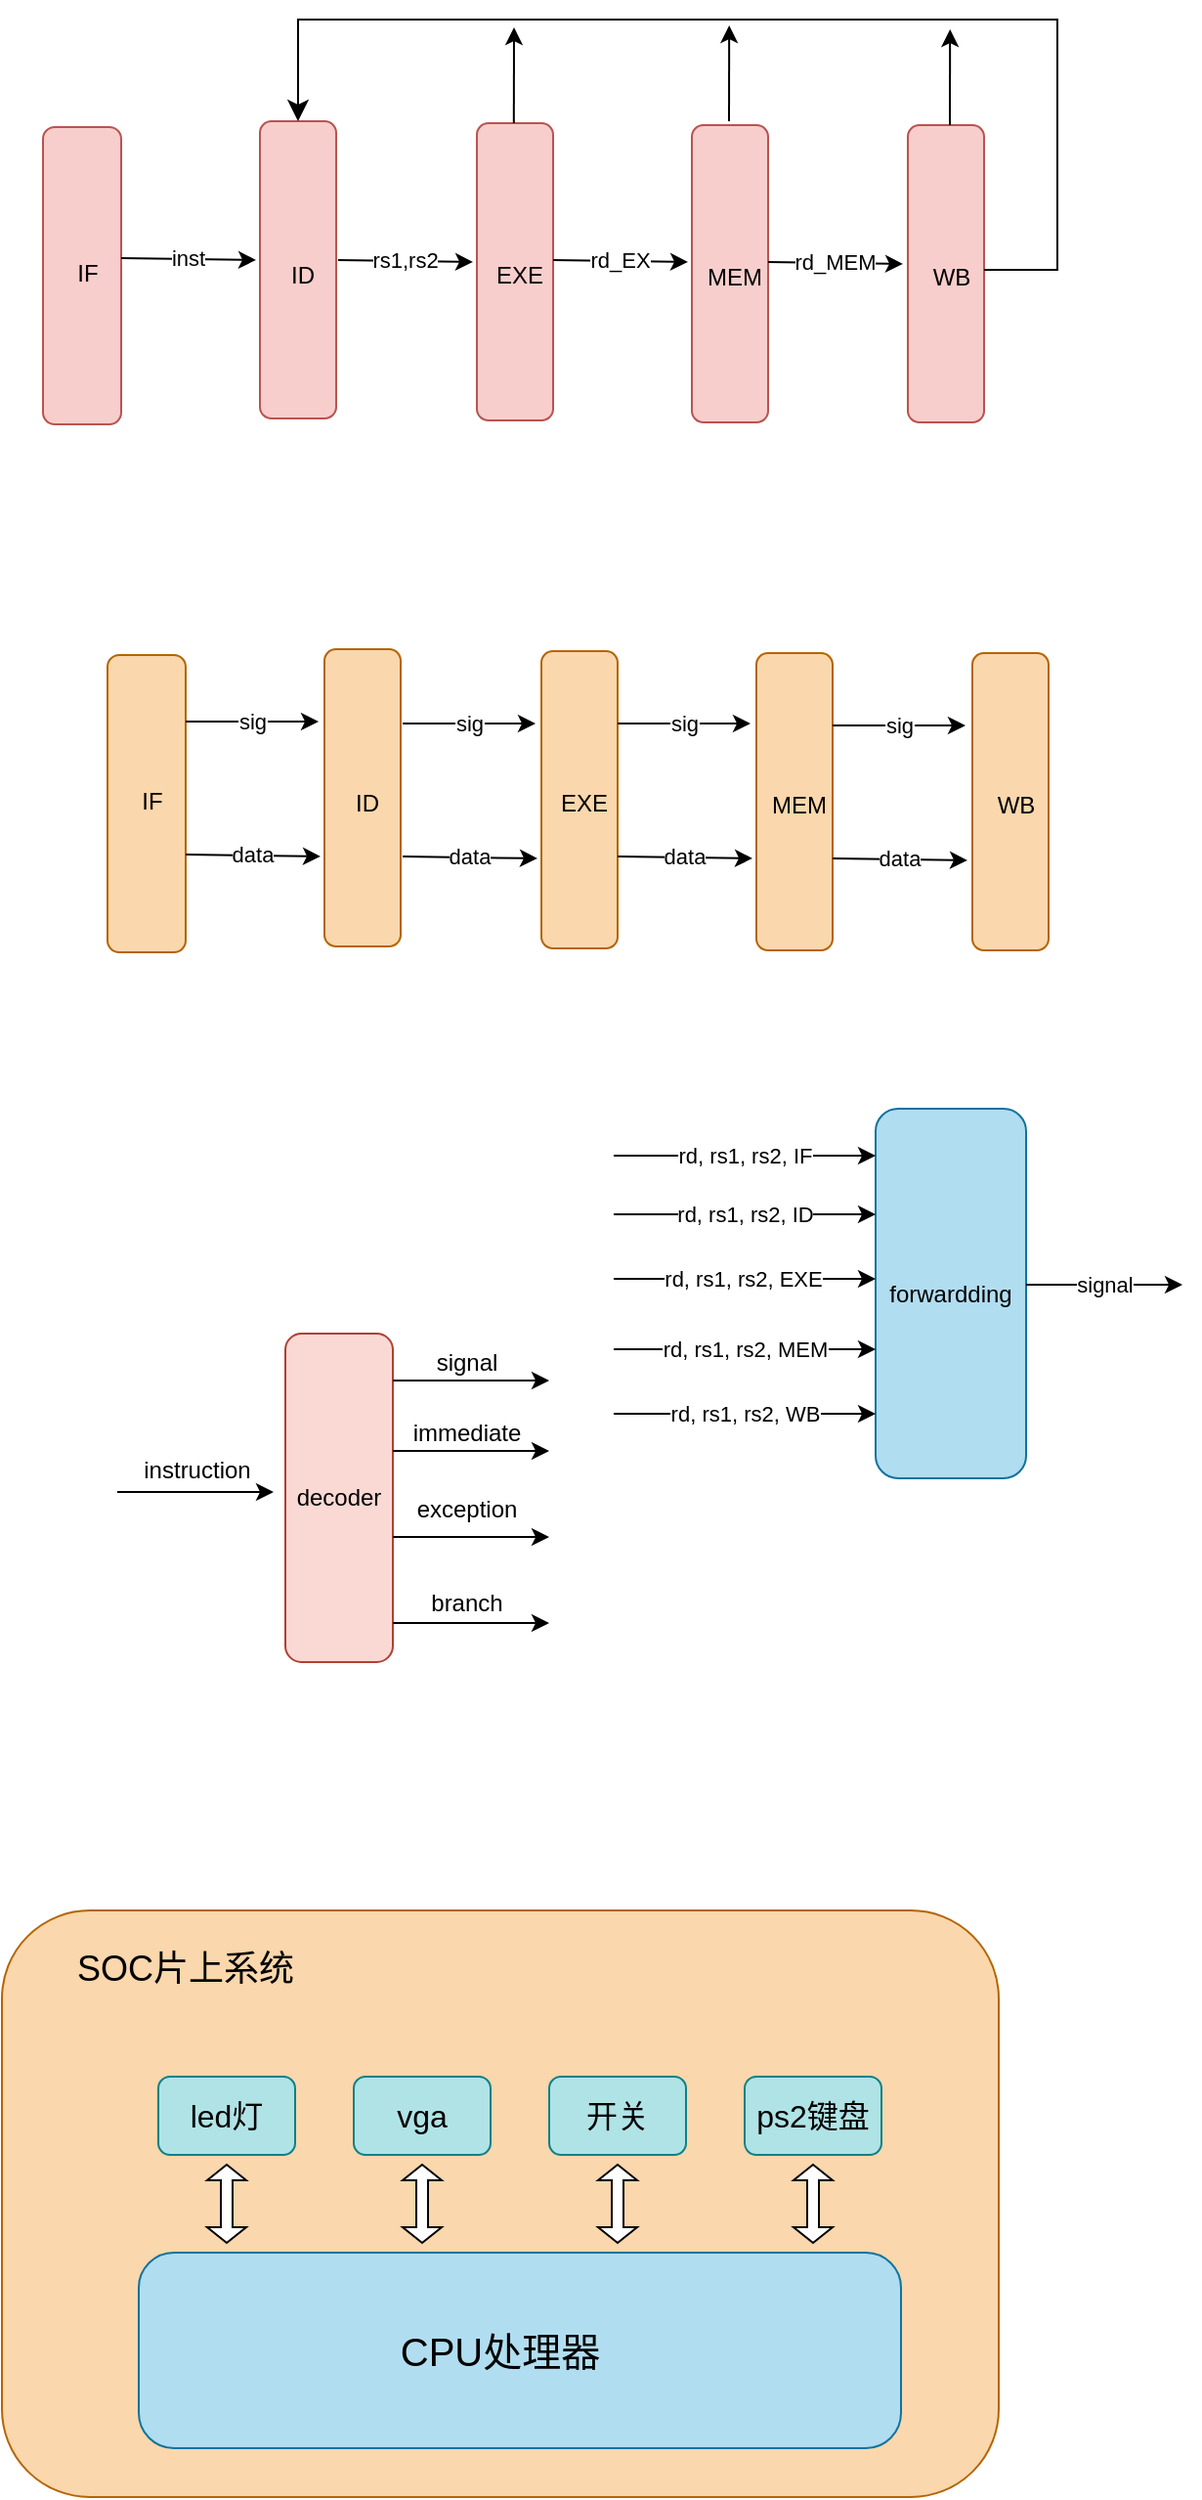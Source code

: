 <mxfile version="21.2.9" type="github" pages="2">
  <diagram name="Page-1" id="O83DA2JDjH2YJTCGsxJ3">
    <mxGraphModel dx="669" dy="1561" grid="0" gridSize="10" guides="1" tooltips="1" connect="1" arrows="1" fold="1" page="1" pageScale="1" pageWidth="827" pageHeight="1169" background="#ffffff" math="0" shadow="0">
      <root>
        <mxCell id="0" />
        <mxCell id="1" parent="0" />
        <mxCell id="fWSP1pUHomhJU9y6LBk6-1" value="" style="rounded=1;whiteSpace=wrap;html=1;fillColor=#fad7ac;strokeColor=#b46504;" parent="1" vertex="1">
          <mxGeometry x="80" y="45" width="510" height="300" as="geometry" />
        </mxCell>
        <mxCell id="fWSP1pUHomhJU9y6LBk6-2" value="" style="rounded=1;whiteSpace=wrap;html=1;arcSize=18;fillColor=#b1ddf0;strokeColor=#10739e;" parent="1" vertex="1">
          <mxGeometry x="150" y="220" width="390" height="100" as="geometry" />
        </mxCell>
        <mxCell id="fWSP1pUHomhJU9y6LBk6-3" value="&lt;font style=&quot;font-size: 20px;&quot;&gt;CPU处理器&lt;/font&gt;" style="text;html=1;strokeColor=none;fillColor=none;align=center;verticalAlign=middle;whiteSpace=wrap;rounded=0;" parent="1" vertex="1">
          <mxGeometry x="282" y="255" width="106" height="30" as="geometry" />
        </mxCell>
        <mxCell id="fWSP1pUHomhJU9y6LBk6-7" value="&lt;font style=&quot;font-size: 16px;&quot;&gt;led灯&lt;/font&gt;" style="rounded=1;whiteSpace=wrap;html=1;fillColor=#b0e3e6;strokeColor=#0e8088;" parent="1" vertex="1">
          <mxGeometry x="160" y="130" width="70" height="40" as="geometry" />
        </mxCell>
        <mxCell id="fWSP1pUHomhJU9y6LBk6-8" value="&lt;font style=&quot;font-size: 16px;&quot;&gt;vga&lt;/font&gt;" style="rounded=1;whiteSpace=wrap;html=1;fillColor=#b0e3e6;strokeColor=#0e8088;" parent="1" vertex="1">
          <mxGeometry x="260" y="130" width="70" height="40" as="geometry" />
        </mxCell>
        <mxCell id="fWSP1pUHomhJU9y6LBk6-9" value="&lt;font style=&quot;font-size: 16px;&quot;&gt;开关&lt;/font&gt;" style="rounded=1;whiteSpace=wrap;html=1;fillColor=#b0e3e6;strokeColor=#0e8088;" parent="1" vertex="1">
          <mxGeometry x="360" y="130" width="70" height="40" as="geometry" />
        </mxCell>
        <mxCell id="fWSP1pUHomhJU9y6LBk6-10" value="&lt;font style=&quot;font-size: 16px;&quot;&gt;ps2键盘&lt;/font&gt;" style="rounded=1;whiteSpace=wrap;html=1;fillColor=#b0e3e6;strokeColor=#0e8088;" parent="1" vertex="1">
          <mxGeometry x="460" y="130" width="70" height="40" as="geometry" />
        </mxCell>
        <mxCell id="fWSP1pUHomhJU9y6LBk6-12" value="" style="shape=doubleArrow;direction=south;whiteSpace=wrap;html=1;" parent="1" vertex="1">
          <mxGeometry x="185" y="175" width="20" height="40" as="geometry" />
        </mxCell>
        <mxCell id="fWSP1pUHomhJU9y6LBk6-13" value="" style="shape=doubleArrow;direction=south;whiteSpace=wrap;html=1;" parent="1" vertex="1">
          <mxGeometry x="285" y="175" width="20" height="40" as="geometry" />
        </mxCell>
        <mxCell id="fWSP1pUHomhJU9y6LBk6-14" value="" style="shape=doubleArrow;direction=south;whiteSpace=wrap;html=1;" parent="1" vertex="1">
          <mxGeometry x="385" y="175" width="20" height="40" as="geometry" />
        </mxCell>
        <mxCell id="fWSP1pUHomhJU9y6LBk6-15" value="" style="shape=doubleArrow;direction=south;whiteSpace=wrap;html=1;" parent="1" vertex="1">
          <mxGeometry x="485" y="175" width="20" height="40" as="geometry" />
        </mxCell>
        <mxCell id="fWSP1pUHomhJU9y6LBk6-16" value="&lt;font style=&quot;font-size: 18px;&quot;&gt;SOC片上系统&lt;/font&gt;" style="text;strokeColor=none;align=center;fillColor=none;html=1;verticalAlign=middle;whiteSpace=wrap;rounded=0;" parent="1" vertex="1">
          <mxGeometry x="100" y="60" width="148" height="30" as="geometry" />
        </mxCell>
        <mxCell id="jUSS-x_rEoXc8jUCwGNh-1" value="decoder" style="rounded=1;whiteSpace=wrap;html=1;shadow=0;fillColor=#fad9d5;strokeColor=#ae4132;" parent="1" vertex="1">
          <mxGeometry x="225" y="-250" width="55" height="168" as="geometry" />
        </mxCell>
        <mxCell id="f5qaAQcMYXjqCf75dkK_-5" value="" style="edgeStyle=none;orthogonalLoop=1;jettySize=auto;html=1;rounded=0;" parent="1" edge="1">
          <mxGeometry width="80" relative="1" as="geometry">
            <mxPoint x="138.996" y="-169.004" as="sourcePoint" />
            <mxPoint x="218.996" y="-169.004" as="targetPoint" />
            <Array as="points" />
          </mxGeometry>
        </mxCell>
        <mxCell id="f5qaAQcMYXjqCf75dkK_-6" value="instruction" style="text;strokeColor=none;align=center;fillColor=none;html=1;verticalAlign=middle;whiteSpace=wrap;rounded=0;" parent="1" vertex="1">
          <mxGeometry x="149.995" y="-195.004" width="60" height="30" as="geometry" />
        </mxCell>
        <mxCell id="f5qaAQcMYXjqCf75dkK_-9" value="" style="edgeStyle=none;orthogonalLoop=1;jettySize=auto;html=1;rounded=0;" parent="1" edge="1">
          <mxGeometry width="80" relative="1" as="geometry">
            <mxPoint x="280.004" y="-226.0" as="sourcePoint" />
            <mxPoint x="360.004" y="-226.0" as="targetPoint" />
            <Array as="points" />
          </mxGeometry>
        </mxCell>
        <mxCell id="f5qaAQcMYXjqCf75dkK_-10" value="" style="edgeStyle=none;orthogonalLoop=1;jettySize=auto;html=1;rounded=0;" parent="1" edge="1">
          <mxGeometry width="80" relative="1" as="geometry">
            <mxPoint x="280.005" y="-189.996" as="sourcePoint" />
            <mxPoint x="360.005" y="-189.996" as="targetPoint" />
            <Array as="points" />
          </mxGeometry>
        </mxCell>
        <mxCell id="f5qaAQcMYXjqCf75dkK_-11" value="signal" style="text;strokeColor=none;align=center;fillColor=none;html=1;verticalAlign=middle;whiteSpace=wrap;rounded=0;" parent="1" vertex="1">
          <mxGeometry x="288.001" y="-249.996" width="60" height="30" as="geometry" />
        </mxCell>
        <mxCell id="f5qaAQcMYXjqCf75dkK_-12" value="immediate" style="text;strokeColor=none;align=center;fillColor=none;html=1;verticalAlign=middle;whiteSpace=wrap;rounded=0;" parent="1" vertex="1">
          <mxGeometry x="287.997" y="-214.0" width="60" height="30" as="geometry" />
        </mxCell>
        <mxCell id="f5qaAQcMYXjqCf75dkK_-13" value="exception" style="text;strokeColor=none;align=center;fillColor=none;html=1;verticalAlign=middle;whiteSpace=wrap;rounded=0;" parent="1" vertex="1">
          <mxGeometry x="288.0" y="-175.001" width="60" height="30" as="geometry" />
        </mxCell>
        <mxCell id="f5qaAQcMYXjqCf75dkK_-14" value="" style="edgeStyle=none;orthogonalLoop=1;jettySize=auto;html=1;rounded=0;" parent="1" edge="1">
          <mxGeometry width="80" relative="1" as="geometry">
            <mxPoint x="279.998" y="-145.953" as="sourcePoint" />
            <mxPoint x="359.998" y="-145.953" as="targetPoint" />
            <Array as="points" />
          </mxGeometry>
        </mxCell>
        <mxCell id="f5qaAQcMYXjqCf75dkK_-15" value="branch" style="text;strokeColor=none;align=center;fillColor=none;html=1;verticalAlign=middle;whiteSpace=wrap;rounded=0;" parent="1" vertex="1">
          <mxGeometry x="287.993" y="-126.998" width="60" height="30" as="geometry" />
        </mxCell>
        <mxCell id="f5qaAQcMYXjqCf75dkK_-16" value="" style="edgeStyle=none;orthogonalLoop=1;jettySize=auto;html=1;rounded=0;" parent="1" edge="1">
          <mxGeometry width="80" relative="1" as="geometry">
            <mxPoint x="280.0" y="-102.0" as="sourcePoint" />
            <mxPoint x="360.0" y="-102.0" as="targetPoint" />
            <Array as="points" />
          </mxGeometry>
        </mxCell>
        <mxCell id="f5qaAQcMYXjqCf75dkK_-17" value="forwardding" style="rounded=1;whiteSpace=wrap;html=1;fillColor=#b1ddf0;strokeColor=#10739e;" parent="1" vertex="1">
          <mxGeometry x="527" y="-365" width="77" height="189" as="geometry" />
        </mxCell>
        <mxCell id="f5qaAQcMYXjqCf75dkK_-18" value="rd, rs1, rs2, IF" style="edgeStyle=none;orthogonalLoop=1;jettySize=auto;html=1;rounded=0;" parent="1" edge="1">
          <mxGeometry width="80" relative="1" as="geometry">
            <mxPoint x="393" y="-341" as="sourcePoint" />
            <mxPoint x="527.001" y="-340.999" as="targetPoint" />
            <Array as="points" />
          </mxGeometry>
        </mxCell>
        <mxCell id="f5qaAQcMYXjqCf75dkK_-19" value="rd, rs1, rs2, ID" style="edgeStyle=none;orthogonalLoop=1;jettySize=auto;html=1;rounded=0;" parent="1" edge="1">
          <mxGeometry width="80" relative="1" as="geometry">
            <mxPoint x="393" y="-311" as="sourcePoint" />
            <mxPoint x="527.001" y="-310.999" as="targetPoint" />
            <Array as="points" />
          </mxGeometry>
        </mxCell>
        <mxCell id="f5qaAQcMYXjqCf75dkK_-20" value="rd, rs1, rs2, EXE" style="edgeStyle=none;orthogonalLoop=1;jettySize=auto;html=1;rounded=0;" parent="1" edge="1">
          <mxGeometry x="-0.005" width="80" relative="1" as="geometry">
            <mxPoint x="393" y="-278" as="sourcePoint" />
            <mxPoint x="527.001" y="-277.999" as="targetPoint" />
            <Array as="points" />
            <mxPoint as="offset" />
          </mxGeometry>
        </mxCell>
        <mxCell id="f5qaAQcMYXjqCf75dkK_-21" value="rd, rs1, rs2, MEM" style="edgeStyle=none;orthogonalLoop=1;jettySize=auto;html=1;rounded=0;" parent="1" edge="1">
          <mxGeometry width="80" relative="1" as="geometry">
            <mxPoint x="393" y="-242" as="sourcePoint" />
            <mxPoint x="527.001" y="-241.999" as="targetPoint" />
            <Array as="points" />
          </mxGeometry>
        </mxCell>
        <mxCell id="f5qaAQcMYXjqCf75dkK_-22" value="rd, rs1, rs2, WB" style="edgeStyle=none;orthogonalLoop=1;jettySize=auto;html=1;rounded=0;" parent="1" edge="1">
          <mxGeometry width="80" relative="1" as="geometry">
            <mxPoint x="393" y="-209" as="sourcePoint" />
            <mxPoint x="527.001" y="-208.999" as="targetPoint" />
            <Array as="points" />
          </mxGeometry>
        </mxCell>
        <mxCell id="f5qaAQcMYXjqCf75dkK_-23" value="signal" style="edgeStyle=none;orthogonalLoop=1;jettySize=auto;html=1;rounded=0;" parent="1" edge="1">
          <mxGeometry width="80" relative="1" as="geometry">
            <mxPoint x="604.004" y="-274.998" as="sourcePoint" />
            <mxPoint x="684.004" y="-274.998" as="targetPoint" />
            <Array as="points" />
          </mxGeometry>
        </mxCell>
        <mxCell id="f5qaAQcMYXjqCf75dkK_-24" value="" style="rounded=1;whiteSpace=wrap;html=1;fillColor=#fad7ac;strokeColor=#b46504;" parent="1" vertex="1">
          <mxGeometry x="134" y="-597" width="40" height="152" as="geometry" />
        </mxCell>
        <mxCell id="f5qaAQcMYXjqCf75dkK_-25" value="" style="rounded=1;whiteSpace=wrap;html=1;fillColor=#fad7ac;strokeColor=#b46504;" parent="1" vertex="1">
          <mxGeometry x="245" y="-600" width="39" height="152" as="geometry" />
        </mxCell>
        <mxCell id="f5qaAQcMYXjqCf75dkK_-26" value="" style="rounded=1;whiteSpace=wrap;html=1;fillColor=#fad7ac;strokeColor=#b46504;" parent="1" vertex="1">
          <mxGeometry x="356" y="-599" width="39" height="152" as="geometry" />
        </mxCell>
        <mxCell id="f5qaAQcMYXjqCf75dkK_-27" value="" style="rounded=1;whiteSpace=wrap;html=1;fillColor=#fad7ac;strokeColor=#b46504;" parent="1" vertex="1">
          <mxGeometry x="466" y="-598" width="39" height="152" as="geometry" />
        </mxCell>
        <mxCell id="f5qaAQcMYXjqCf75dkK_-28" value="" style="rounded=1;whiteSpace=wrap;html=1;fillColor=#fad7ac;strokeColor=#b46504;" parent="1" vertex="1">
          <mxGeometry x="576.5" y="-598" width="39" height="152" as="geometry" />
        </mxCell>
        <mxCell id="f5qaAQcMYXjqCf75dkK_-30" value="IF" style="text;strokeColor=none;align=center;fillColor=none;html=1;verticalAlign=middle;whiteSpace=wrap;rounded=0;" parent="1" vertex="1">
          <mxGeometry x="127.003" y="-537" width="60" height="30" as="geometry" />
        </mxCell>
        <mxCell id="f5qaAQcMYXjqCf75dkK_-31" value="ID" style="text;strokeColor=none;align=center;fillColor=none;html=1;verticalAlign=middle;whiteSpace=wrap;rounded=0;" parent="1" vertex="1">
          <mxGeometry x="237" y="-536" width="60" height="30" as="geometry" />
        </mxCell>
        <mxCell id="f5qaAQcMYXjqCf75dkK_-32" value="EXE" style="text;strokeColor=none;align=center;fillColor=none;html=1;verticalAlign=middle;whiteSpace=wrap;rounded=0;" parent="1" vertex="1">
          <mxGeometry x="348" y="-536" width="60" height="30" as="geometry" />
        </mxCell>
        <mxCell id="f5qaAQcMYXjqCf75dkK_-33" value="MEM" style="text;strokeColor=none;align=center;fillColor=none;html=1;verticalAlign=middle;whiteSpace=wrap;rounded=0;" parent="1" vertex="1">
          <mxGeometry x="458" y="-535" width="60" height="30" as="geometry" />
        </mxCell>
        <mxCell id="f5qaAQcMYXjqCf75dkK_-34" value="WB" style="text;strokeColor=none;align=center;fillColor=none;html=1;verticalAlign=middle;whiteSpace=wrap;rounded=0;" parent="1" vertex="1">
          <mxGeometry x="569" y="-535" width="60" height="30" as="geometry" />
        </mxCell>
        <mxCell id="f5qaAQcMYXjqCf75dkK_-35" value="data" style="edgeStyle=none;orthogonalLoop=1;jettySize=auto;html=1;rounded=0;" parent="1" edge="1">
          <mxGeometry width="80" relative="1" as="geometry">
            <mxPoint x="174" y="-495" as="sourcePoint" />
            <mxPoint x="243" y="-494" as="targetPoint" />
            <Array as="points" />
          </mxGeometry>
        </mxCell>
        <mxCell id="f5qaAQcMYXjqCf75dkK_-37" value="sig" style="edgeStyle=none;orthogonalLoop=1;jettySize=auto;html=1;rounded=0;" parent="1" edge="1">
          <mxGeometry width="80" relative="1" as="geometry">
            <mxPoint x="173.995" y="-563.004" as="sourcePoint" />
            <mxPoint x="242" y="-563" as="targetPoint" />
            <Array as="points" />
          </mxGeometry>
        </mxCell>
        <mxCell id="f5qaAQcMYXjqCf75dkK_-40" value="data" style="edgeStyle=none;orthogonalLoop=1;jettySize=auto;html=1;rounded=0;" parent="1" edge="1">
          <mxGeometry width="80" relative="1" as="geometry">
            <mxPoint x="285" y="-494" as="sourcePoint" />
            <mxPoint x="354" y="-493" as="targetPoint" />
            <Array as="points" />
          </mxGeometry>
        </mxCell>
        <mxCell id="f5qaAQcMYXjqCf75dkK_-41" value="sig" style="edgeStyle=none;orthogonalLoop=1;jettySize=auto;html=1;rounded=0;" parent="1" edge="1">
          <mxGeometry width="80" relative="1" as="geometry">
            <mxPoint x="284.995" y="-562.004" as="sourcePoint" />
            <mxPoint x="353" y="-562" as="targetPoint" />
            <Array as="points" />
          </mxGeometry>
        </mxCell>
        <mxCell id="f5qaAQcMYXjqCf75dkK_-42" value="data" style="edgeStyle=none;orthogonalLoop=1;jettySize=auto;html=1;rounded=0;" parent="1" edge="1">
          <mxGeometry width="80" relative="1" as="geometry">
            <mxPoint x="395" y="-494" as="sourcePoint" />
            <mxPoint x="464" y="-493" as="targetPoint" />
            <Array as="points" />
          </mxGeometry>
        </mxCell>
        <mxCell id="f5qaAQcMYXjqCf75dkK_-43" value="sig" style="edgeStyle=none;orthogonalLoop=1;jettySize=auto;html=1;rounded=0;" parent="1" edge="1">
          <mxGeometry width="80" relative="1" as="geometry">
            <mxPoint x="394.995" y="-562.004" as="sourcePoint" />
            <mxPoint x="463" y="-562" as="targetPoint" />
            <Array as="points" />
          </mxGeometry>
        </mxCell>
        <mxCell id="f5qaAQcMYXjqCf75dkK_-44" value="data" style="edgeStyle=none;orthogonalLoop=1;jettySize=auto;html=1;rounded=0;" parent="1" edge="1">
          <mxGeometry width="80" relative="1" as="geometry">
            <mxPoint x="505" y="-493" as="sourcePoint" />
            <mxPoint x="574" y="-492" as="targetPoint" />
            <Array as="points" />
          </mxGeometry>
        </mxCell>
        <mxCell id="f5qaAQcMYXjqCf75dkK_-45" value="sig" style="edgeStyle=none;orthogonalLoop=1;jettySize=auto;html=1;rounded=0;" parent="1" edge="1">
          <mxGeometry width="80" relative="1" as="geometry">
            <mxPoint x="504.995" y="-561.004" as="sourcePoint" />
            <mxPoint x="573" y="-561" as="targetPoint" />
            <Array as="points" />
          </mxGeometry>
        </mxCell>
        <mxCell id="H4jb0QL2vATY9ejFnDNy-1" value="" style="rounded=1;whiteSpace=wrap;html=1;fillColor=#f8cecc;strokeColor=#b85450;" parent="1" vertex="1">
          <mxGeometry x="101" y="-867" width="40" height="152" as="geometry" />
        </mxCell>
        <mxCell id="H4jb0QL2vATY9ejFnDNy-2" value="" style="rounded=1;whiteSpace=wrap;html=1;fillColor=#f8cecc;strokeColor=#b85450;" parent="1" vertex="1">
          <mxGeometry x="212" y="-870" width="39" height="152" as="geometry" />
        </mxCell>
        <mxCell id="H4jb0QL2vATY9ejFnDNy-3" value="" style="rounded=1;whiteSpace=wrap;html=1;fillColor=#f8cecc;strokeColor=#b85450;" parent="1" vertex="1">
          <mxGeometry x="323" y="-869" width="39" height="152" as="geometry" />
        </mxCell>
        <mxCell id="H4jb0QL2vATY9ejFnDNy-4" value="" style="rounded=1;whiteSpace=wrap;html=1;fillColor=#f8cecc;strokeColor=#b85450;" parent="1" vertex="1">
          <mxGeometry x="433" y="-868" width="39" height="152" as="geometry" />
        </mxCell>
        <mxCell id="H4jb0QL2vATY9ejFnDNy-5" value="" style="rounded=1;whiteSpace=wrap;html=1;fillColor=#f8cecc;strokeColor=#b85450;" parent="1" vertex="1">
          <mxGeometry x="543.5" y="-868" width="39" height="152" as="geometry" />
        </mxCell>
        <mxCell id="H4jb0QL2vATY9ejFnDNy-6" value="IF" style="text;strokeColor=none;align=center;fillColor=none;html=1;verticalAlign=middle;whiteSpace=wrap;rounded=0;" parent="1" vertex="1">
          <mxGeometry x="94.003" y="-807" width="60" height="30" as="geometry" />
        </mxCell>
        <mxCell id="H4jb0QL2vATY9ejFnDNy-7" value="ID" style="text;strokeColor=none;align=center;fillColor=none;html=1;verticalAlign=middle;whiteSpace=wrap;rounded=0;" parent="1" vertex="1">
          <mxGeometry x="204" y="-806" width="60" height="30" as="geometry" />
        </mxCell>
        <mxCell id="H4jb0QL2vATY9ejFnDNy-8" value="EXE" style="text;strokeColor=none;align=center;fillColor=none;html=1;verticalAlign=middle;whiteSpace=wrap;rounded=0;" parent="1" vertex="1">
          <mxGeometry x="315" y="-806" width="60" height="30" as="geometry" />
        </mxCell>
        <mxCell id="H4jb0QL2vATY9ejFnDNy-9" value="MEM" style="text;strokeColor=none;align=center;fillColor=none;html=1;verticalAlign=middle;whiteSpace=wrap;rounded=0;" parent="1" vertex="1">
          <mxGeometry x="425" y="-805" width="60" height="30" as="geometry" />
        </mxCell>
        <mxCell id="H4jb0QL2vATY9ejFnDNy-10" value="WB" style="text;strokeColor=none;align=center;fillColor=none;html=1;verticalAlign=middle;whiteSpace=wrap;rounded=0;" parent="1" vertex="1">
          <mxGeometry x="536" y="-805" width="60" height="30" as="geometry" />
        </mxCell>
        <mxCell id="H4jb0QL2vATY9ejFnDNy-13" value="rs1,rs2" style="edgeStyle=none;orthogonalLoop=1;jettySize=auto;html=1;rounded=0;" parent="1" edge="1">
          <mxGeometry width="80" relative="1" as="geometry">
            <mxPoint x="252" y="-799" as="sourcePoint" />
            <mxPoint x="321" y="-798" as="targetPoint" />
            <Array as="points" />
          </mxGeometry>
        </mxCell>
        <mxCell id="H4jb0QL2vATY9ejFnDNy-15" value="rd_EX" style="edgeStyle=none;orthogonalLoop=1;jettySize=auto;html=1;rounded=0;" parent="1" edge="1">
          <mxGeometry width="80" relative="1" as="geometry">
            <mxPoint x="362" y="-799" as="sourcePoint" />
            <mxPoint x="431" y="-798" as="targetPoint" />
            <Array as="points" />
          </mxGeometry>
        </mxCell>
        <mxCell id="H4jb0QL2vATY9ejFnDNy-17" value="rd_MEM" style="edgeStyle=none;orthogonalLoop=1;jettySize=auto;html=1;rounded=0;" parent="1" edge="1">
          <mxGeometry x="-0.003" width="80" relative="1" as="geometry">
            <mxPoint x="472" y="-798" as="sourcePoint" />
            <mxPoint x="541" y="-797" as="targetPoint" />
            <Array as="points" />
            <mxPoint as="offset" />
          </mxGeometry>
        </mxCell>
        <mxCell id="H4jb0QL2vATY9ejFnDNy-20" value="inst" style="edgeStyle=none;orthogonalLoop=1;jettySize=auto;html=1;rounded=0;" parent="1" edge="1">
          <mxGeometry width="80" relative="1" as="geometry">
            <mxPoint x="141" y="-800" as="sourcePoint" />
            <mxPoint x="210" y="-799" as="targetPoint" />
            <Array as="points" />
          </mxGeometry>
        </mxCell>
        <mxCell id="H4jb0QL2vATY9ejFnDNy-24" value="" style="edgeStyle=segmentEdgeStyle;endArrow=classic;html=1;curved=0;rounded=0;endSize=8;startSize=8;entryX=0.5;entryY=0;entryDx=0;entryDy=0;" parent="1" target="H4jb0QL2vATY9ejFnDNy-2" edge="1">
          <mxGeometry width="50" height="50" relative="1" as="geometry">
            <mxPoint x="582.5" y="-794" as="sourcePoint" />
            <mxPoint x="179" y="-922" as="targetPoint" />
            <Array as="points">
              <mxPoint x="620" y="-794" />
              <mxPoint x="620" y="-922" />
              <mxPoint x="232" y="-922" />
            </Array>
          </mxGeometry>
        </mxCell>
        <mxCell id="H4jb0QL2vATY9ejFnDNy-26" value="" style="edgeStyle=none;orthogonalLoop=1;jettySize=auto;html=1;rounded=0;" parent="1" edge="1">
          <mxGeometry width="80" relative="1" as="geometry">
            <mxPoint x="341.91" y="-869" as="sourcePoint" />
            <mxPoint x="342" y="-918" as="targetPoint" />
            <Array as="points" />
          </mxGeometry>
        </mxCell>
        <mxCell id="H4jb0QL2vATY9ejFnDNy-27" value="" style="edgeStyle=none;orthogonalLoop=1;jettySize=auto;html=1;rounded=0;" parent="1" edge="1">
          <mxGeometry width="80" relative="1" as="geometry">
            <mxPoint x="452" y="-870" as="sourcePoint" />
            <mxPoint x="452.09" y="-919" as="targetPoint" />
            <Array as="points" />
          </mxGeometry>
        </mxCell>
        <mxCell id="H4jb0QL2vATY9ejFnDNy-28" value="" style="edgeStyle=none;orthogonalLoop=1;jettySize=auto;html=1;rounded=0;" parent="1" edge="1">
          <mxGeometry width="80" relative="1" as="geometry">
            <mxPoint x="565" y="-868" as="sourcePoint" />
            <mxPoint x="565.09" y="-917" as="targetPoint" />
            <Array as="points" />
          </mxGeometry>
        </mxCell>
      </root>
    </mxGraphModel>
  </diagram>
  <diagram id="rOojbOo74rVNIjNTx8IL" name="Page-2">
    <mxGraphModel dx="472" dy="392" grid="1" gridSize="10" guides="1" tooltips="1" connect="1" arrows="1" fold="1" page="1" pageScale="1" pageWidth="827" pageHeight="1169" background="none" math="0" shadow="0">
      <root>
        <mxCell id="0" />
        <mxCell id="1" parent="0" />
      </root>
    </mxGraphModel>
  </diagram>
</mxfile>

